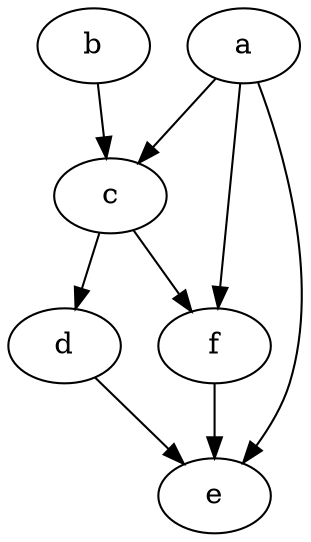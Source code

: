 digraph "outputMichaelsStupidTestCase" {
		a		[Weight=1,Start=2,Processor=3];
		b		[Weight=2,Start=0,Processor=3];
		c		[Weight=9,Start=3,Processor=3];
		d		[Weight=6,Start=16,Processor=2];
		e		[Weight=3,Start=22,Processor=2];
		f		[Weight=8,Start=12,Processor=3];
		a -> c	[Weight=4];
		a -> e	[Weight=7];
		a -> f	[Weight=7];
		b -> c	[Weight=3];
		c -> d	[Weight=4];
		c -> f	[Weight=9];
		d -> e	[Weight=8];
		f -> e	[Weight=2];
}

